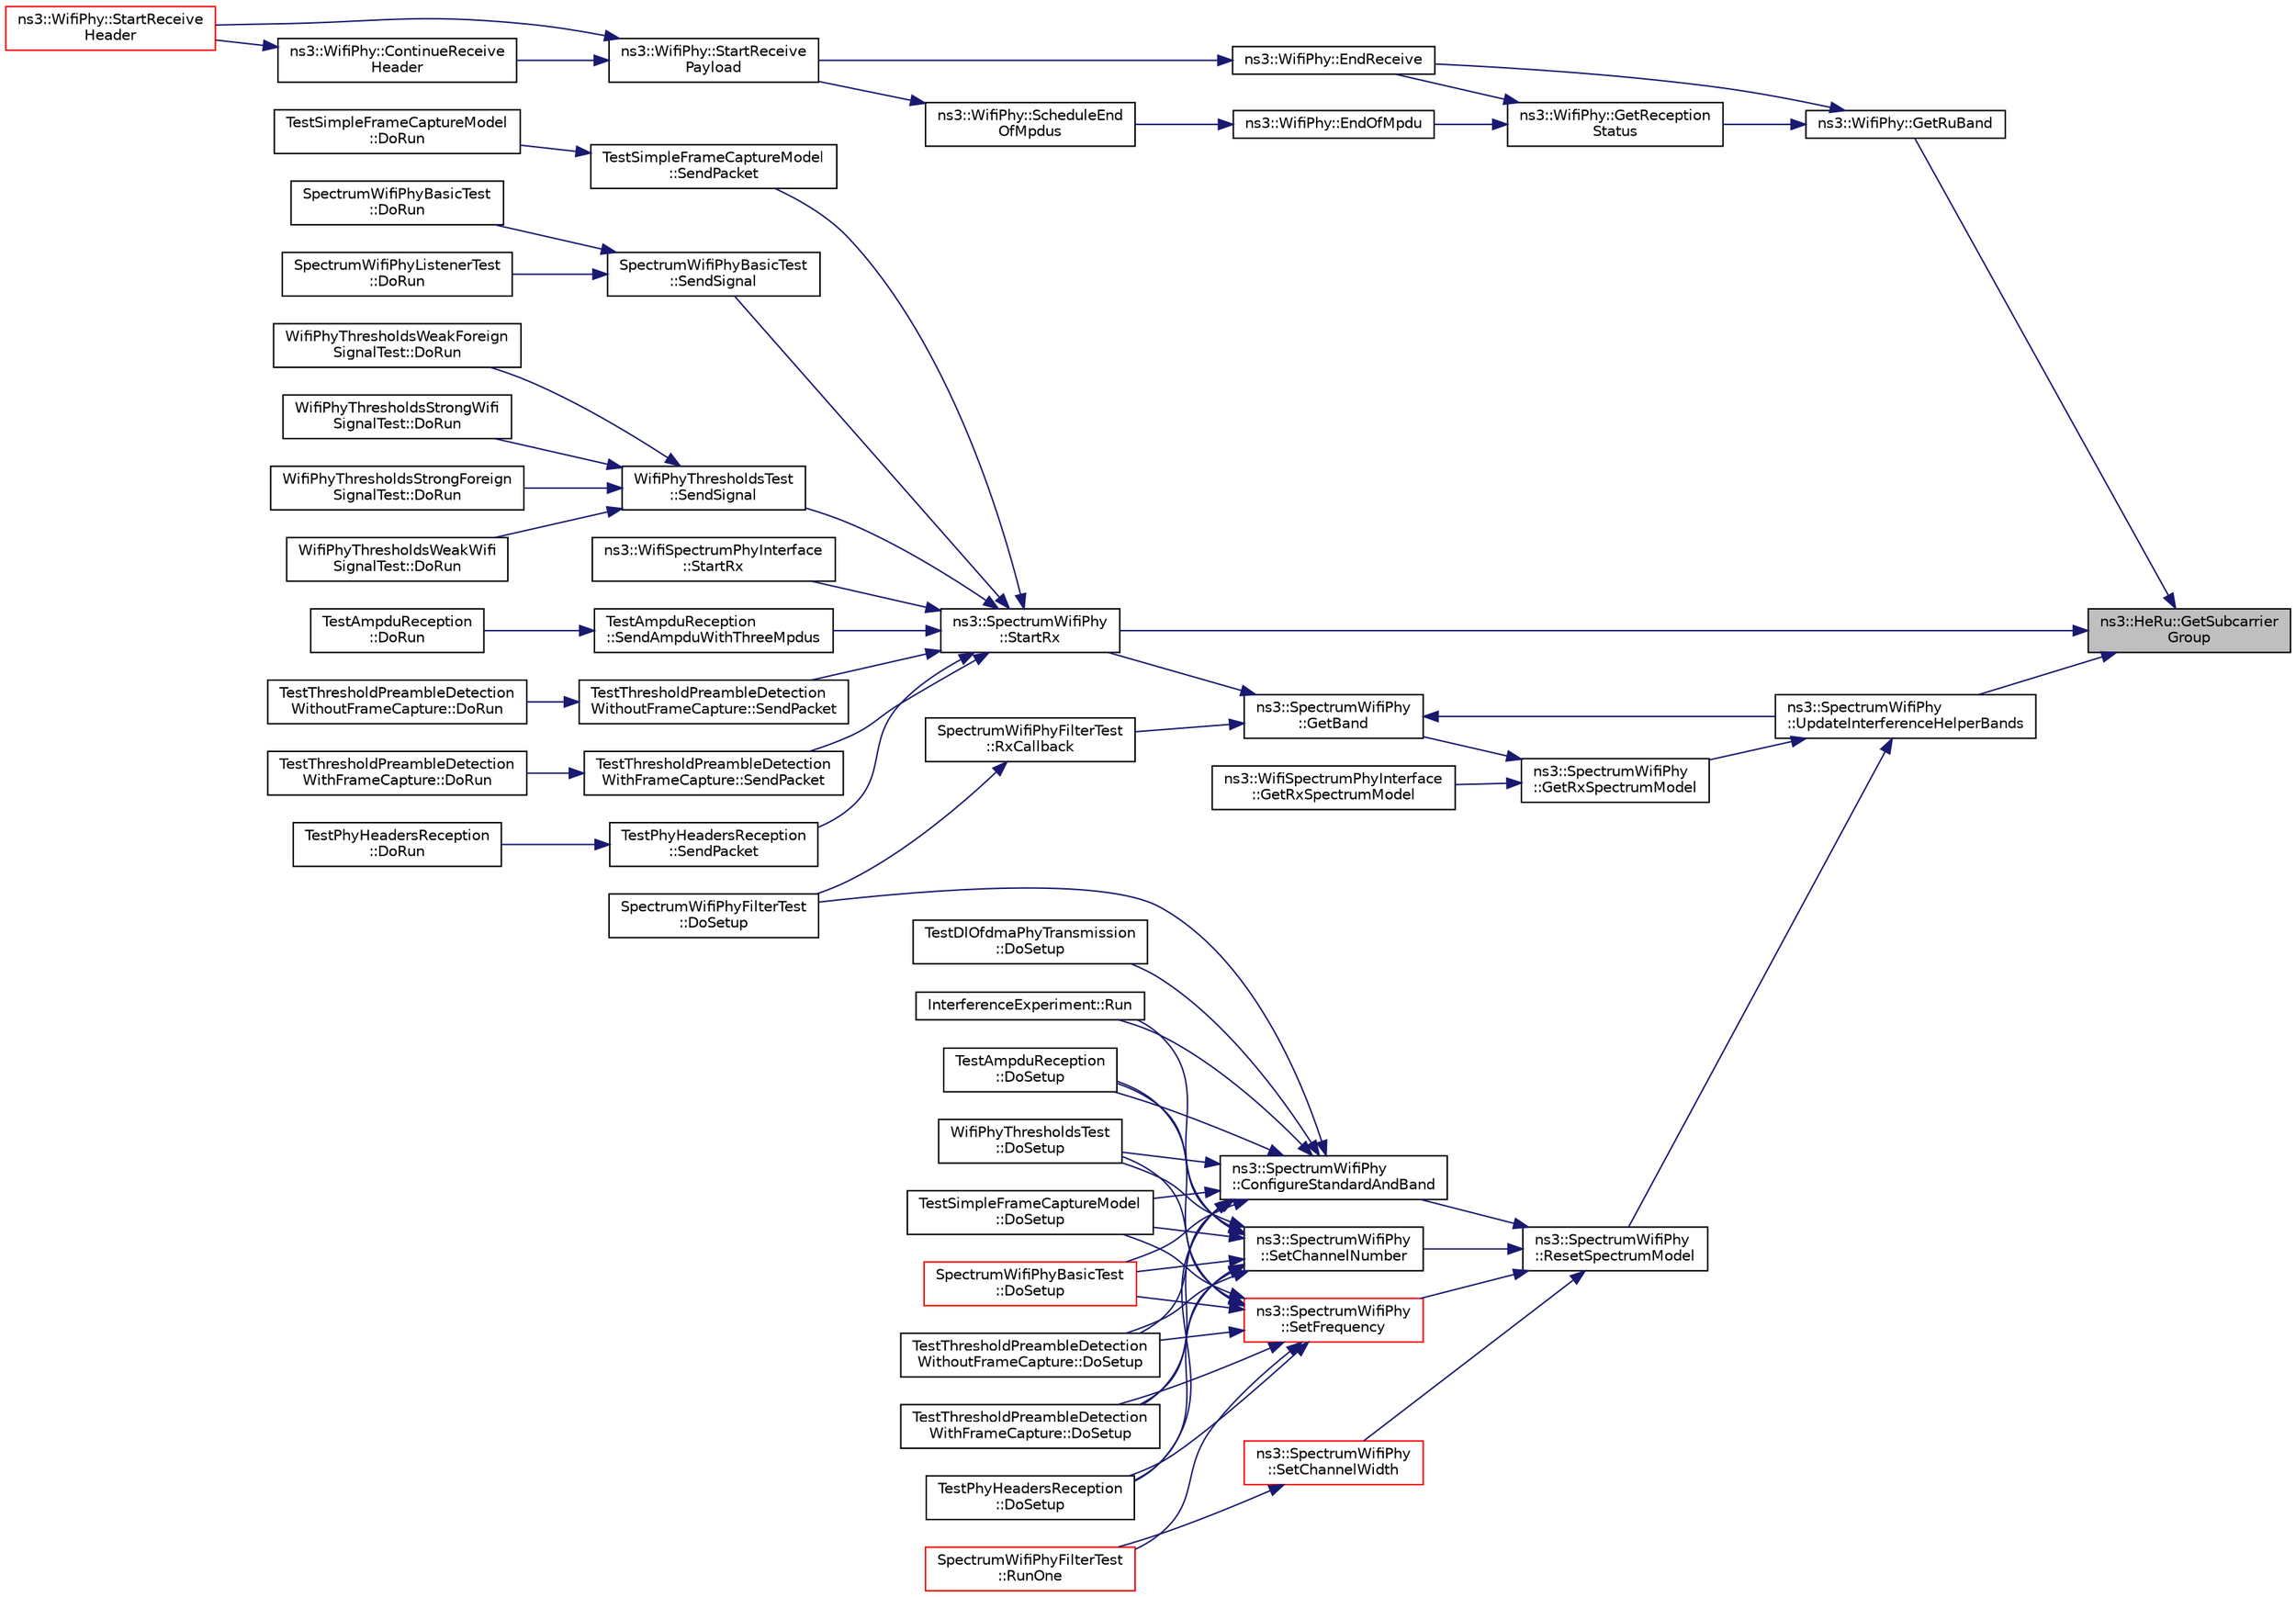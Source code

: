 digraph "ns3::HeRu::GetSubcarrierGroup"
{
 // LATEX_PDF_SIZE
  edge [fontname="Helvetica",fontsize="10",labelfontname="Helvetica",labelfontsize="10"];
  node [fontname="Helvetica",fontsize="10",shape=record];
  rankdir="RL";
  Node1 [label="ns3::HeRu::GetSubcarrier\lGroup",height=0.2,width=0.4,color="black", fillcolor="grey75", style="filled", fontcolor="black",tooltip="Get the subcarrier group of the RU having the given index among all the RUs of the given type (number..."];
  Node1 -> Node2 [dir="back",color="midnightblue",fontsize="10",style="solid",fontname="Helvetica"];
  Node2 [label="ns3::WifiPhy::GetRuBand",height=0.2,width=0.4,color="black", fillcolor="white", style="filled",URL="$classns3_1_1_wifi_phy.html#ad908daf845ac578a18a98e70803f88a3",tooltip="Get the RU band used to transmit a PSDU to a given STA in a HE MU PPDU."];
  Node2 -> Node3 [dir="back",color="midnightblue",fontsize="10",style="solid",fontname="Helvetica"];
  Node3 [label="ns3::WifiPhy::EndReceive",height=0.2,width=0.4,color="black", fillcolor="white", style="filled",URL="$classns3_1_1_wifi_phy.html#a0528e5f0ded822ff3df47b5146cb0484",tooltip="The last symbol of the PPDU has arrived."];
  Node3 -> Node4 [dir="back",color="midnightblue",fontsize="10",style="solid",fontname="Helvetica"];
  Node4 [label="ns3::WifiPhy::StartReceive\lPayload",height=0.2,width=0.4,color="black", fillcolor="white", style="filled",URL="$classns3_1_1_wifi_phy.html#a613c3092a7f6f1dc2d815a4d2de989fa",tooltip="Start receiving the PSDU (i.e."];
  Node4 -> Node5 [dir="back",color="midnightblue",fontsize="10",style="solid",fontname="Helvetica"];
  Node5 [label="ns3::WifiPhy::ContinueReceive\lHeader",height=0.2,width=0.4,color="black", fillcolor="white", style="filled",URL="$classns3_1_1_wifi_phy.html#ac5c2d333cf5e8c1f33604ef1584486fe",tooltip="Continue receiving the PHY header of a PPDU (i.e."];
  Node5 -> Node6 [dir="back",color="midnightblue",fontsize="10",style="solid",fontname="Helvetica"];
  Node6 [label="ns3::WifiPhy::StartReceive\lHeader",height=0.2,width=0.4,color="red", fillcolor="white", style="filled",URL="$classns3_1_1_wifi_phy.html#aa7bcb29f6ad8b8280792fc83a25f8eac",tooltip="Start receiving the PHY header of a PPDU (i.e."];
  Node4 -> Node6 [dir="back",color="midnightblue",fontsize="10",style="solid",fontname="Helvetica"];
  Node2 -> Node29 [dir="back",color="midnightblue",fontsize="10",style="solid",fontname="Helvetica"];
  Node29 [label="ns3::WifiPhy::GetReception\lStatus",height=0.2,width=0.4,color="black", fillcolor="white", style="filled",URL="$classns3_1_1_wifi_phy.html#a7d1be3dc94b565164d0c2221058d0641",tooltip="Get the reception status for the provided MPDU and notify."];
  Node29 -> Node30 [dir="back",color="midnightblue",fontsize="10",style="solid",fontname="Helvetica"];
  Node30 [label="ns3::WifiPhy::EndOfMpdu",height=0.2,width=0.4,color="black", fillcolor="white", style="filled",URL="$classns3_1_1_wifi_phy.html#a691d8a123bd6041f4c1533102a2122ef",tooltip="The last symbol of an MPDU in an A-MPDU has arrived."];
  Node30 -> Node31 [dir="back",color="midnightblue",fontsize="10",style="solid",fontname="Helvetica"];
  Node31 [label="ns3::WifiPhy::ScheduleEnd\lOfMpdus",height=0.2,width=0.4,color="black", fillcolor="white", style="filled",URL="$classns3_1_1_wifi_phy.html#a2f2d338a875de35148a213a6bea1337d",tooltip="Schedule end of MPDUs events."];
  Node31 -> Node4 [dir="back",color="midnightblue",fontsize="10",style="solid",fontname="Helvetica"];
  Node29 -> Node3 [dir="back",color="midnightblue",fontsize="10",style="solid",fontname="Helvetica"];
  Node1 -> Node9 [dir="back",color="midnightblue",fontsize="10",style="solid",fontname="Helvetica"];
  Node9 [label="ns3::SpectrumWifiPhy\l::StartRx",height=0.2,width=0.4,color="black", fillcolor="white", style="filled",URL="$classns3_1_1_spectrum_wifi_phy.html#aead1ebdbaf59361928cd6ffa7abc3161",tooltip="Input method for delivering a signal from the spectrum channel and low-level PHY interface to this Sp..."];
  Node9 -> Node10 [dir="back",color="midnightblue",fontsize="10",style="solid",fontname="Helvetica"];
  Node10 [label="TestAmpduReception\l::SendAmpduWithThreeMpdus",height=0.2,width=0.4,color="black", fillcolor="white", style="filled",URL="$class_test_ampdu_reception.html#a78da8669fb854461af9b5b26362d65f2",tooltip="Send A-MPDU with 3 MPDUs of different size (i-th MSDU will have 100 bytes more than (i-1)-th)."];
  Node10 -> Node11 [dir="back",color="midnightblue",fontsize="10",style="solid",fontname="Helvetica"];
  Node11 [label="TestAmpduReception\l::DoRun",height=0.2,width=0.4,color="black", fillcolor="white", style="filled",URL="$class_test_ampdu_reception.html#aeb4f6e9143c9d43d54a8ab413b667995",tooltip="Implementation to actually run this TestCase."];
  Node9 -> Node12 [dir="back",color="midnightblue",fontsize="10",style="solid",fontname="Helvetica"];
  Node12 [label="TestThresholdPreambleDetection\lWithoutFrameCapture::SendPacket",height=0.2,width=0.4,color="black", fillcolor="white", style="filled",URL="$class_test_threshold_preamble_detection_without_frame_capture.html#aaad8e18bfa83144a568b3f917815e154",tooltip="Send packet function."];
  Node12 -> Node13 [dir="back",color="midnightblue",fontsize="10",style="solid",fontname="Helvetica"];
  Node13 [label="TestThresholdPreambleDetection\lWithoutFrameCapture::DoRun",height=0.2,width=0.4,color="black", fillcolor="white", style="filled",URL="$class_test_threshold_preamble_detection_without_frame_capture.html#a5f449b4f3c59a0deab196e21f8b9e048",tooltip="Implementation to actually run this TestCase."];
  Node9 -> Node14 [dir="back",color="midnightblue",fontsize="10",style="solid",fontname="Helvetica"];
  Node14 [label="TestThresholdPreambleDetection\lWithFrameCapture::SendPacket",height=0.2,width=0.4,color="black", fillcolor="white", style="filled",URL="$class_test_threshold_preamble_detection_with_frame_capture.html#a3ee19053fa0ddcb5202c3350c010b79c",tooltip="Send packet function."];
  Node14 -> Node15 [dir="back",color="midnightblue",fontsize="10",style="solid",fontname="Helvetica"];
  Node15 [label="TestThresholdPreambleDetection\lWithFrameCapture::DoRun",height=0.2,width=0.4,color="black", fillcolor="white", style="filled",URL="$class_test_threshold_preamble_detection_with_frame_capture.html#a85e4669cc3f532b21e9d0b79190f63b6",tooltip="Implementation to actually run this TestCase."];
  Node9 -> Node16 [dir="back",color="midnightblue",fontsize="10",style="solid",fontname="Helvetica"];
  Node16 [label="TestPhyHeadersReception\l::SendPacket",height=0.2,width=0.4,color="black", fillcolor="white", style="filled",URL="$class_test_phy_headers_reception.html#a1298a9f1b235059ffafff8987a932625",tooltip="Send packet function."];
  Node16 -> Node17 [dir="back",color="midnightblue",fontsize="10",style="solid",fontname="Helvetica"];
  Node17 [label="TestPhyHeadersReception\l::DoRun",height=0.2,width=0.4,color="black", fillcolor="white", style="filled",URL="$class_test_phy_headers_reception.html#a85fbabbc3721c922867e878bd583cd90",tooltip="Implementation to actually run this TestCase."];
  Node9 -> Node18 [dir="back",color="midnightblue",fontsize="10",style="solid",fontname="Helvetica"];
  Node18 [label="TestSimpleFrameCaptureModel\l::SendPacket",height=0.2,width=0.4,color="black", fillcolor="white", style="filled",URL="$class_test_simple_frame_capture_model.html#a348682089c1a86a816801e848b9ed347",tooltip="Send packet function."];
  Node18 -> Node19 [dir="back",color="midnightblue",fontsize="10",style="solid",fontname="Helvetica"];
  Node19 [label="TestSimpleFrameCaptureModel\l::DoRun",height=0.2,width=0.4,color="black", fillcolor="white", style="filled",URL="$class_test_simple_frame_capture_model.html#a4ef1ad62ca9e24ceec8c53124fecedce",tooltip="Implementation to actually run this TestCase."];
  Node9 -> Node20 [dir="back",color="midnightblue",fontsize="10",style="solid",fontname="Helvetica"];
  Node20 [label="SpectrumWifiPhyBasicTest\l::SendSignal",height=0.2,width=0.4,color="black", fillcolor="white", style="filled",URL="$class_spectrum_wifi_phy_basic_test.html#a99a44e9e6abcf378592b2a2df06ba394",tooltip="Send signal function."];
  Node20 -> Node21 [dir="back",color="midnightblue",fontsize="10",style="solid",fontname="Helvetica"];
  Node21 [label="SpectrumWifiPhyBasicTest\l::DoRun",height=0.2,width=0.4,color="black", fillcolor="white", style="filled",URL="$class_spectrum_wifi_phy_basic_test.html#a99138864abfa358103ae2f202ce925e7",tooltip="Implementation to actually run this TestCase."];
  Node20 -> Node22 [dir="back",color="midnightblue",fontsize="10",style="solid",fontname="Helvetica"];
  Node22 [label="SpectrumWifiPhyListenerTest\l::DoRun",height=0.2,width=0.4,color="black", fillcolor="white", style="filled",URL="$class_spectrum_wifi_phy_listener_test.html#a357f2be95efbb227365e540b9031748b",tooltip="Implementation to actually run this TestCase."];
  Node9 -> Node23 [dir="back",color="midnightblue",fontsize="10",style="solid",fontname="Helvetica"];
  Node23 [label="WifiPhyThresholdsTest\l::SendSignal",height=0.2,width=0.4,color="black", fillcolor="white", style="filled",URL="$class_wifi_phy_thresholds_test.html#ad003bb55e9dd86b2e9d04c8dc660256d",tooltip="Send signal function."];
  Node23 -> Node24 [dir="back",color="midnightblue",fontsize="10",style="solid",fontname="Helvetica"];
  Node24 [label="WifiPhyThresholdsWeakWifi\lSignalTest::DoRun",height=0.2,width=0.4,color="black", fillcolor="white", style="filled",URL="$class_wifi_phy_thresholds_weak_wifi_signal_test.html#aa91cd1cb14ddf211bd151be62e7a72b4",tooltip="Implementation to actually run this TestCase."];
  Node23 -> Node25 [dir="back",color="midnightblue",fontsize="10",style="solid",fontname="Helvetica"];
  Node25 [label="WifiPhyThresholdsWeakForeign\lSignalTest::DoRun",height=0.2,width=0.4,color="black", fillcolor="white", style="filled",URL="$class_wifi_phy_thresholds_weak_foreign_signal_test.html#aad1875ee85a04d40060777e01b63a724",tooltip="Implementation to actually run this TestCase."];
  Node23 -> Node26 [dir="back",color="midnightblue",fontsize="10",style="solid",fontname="Helvetica"];
  Node26 [label="WifiPhyThresholdsStrongWifi\lSignalTest::DoRun",height=0.2,width=0.4,color="black", fillcolor="white", style="filled",URL="$class_wifi_phy_thresholds_strong_wifi_signal_test.html#aa5aaeb6bbcebe65d8c3558bfbdb20c31",tooltip="Implementation to actually run this TestCase."];
  Node23 -> Node27 [dir="back",color="midnightblue",fontsize="10",style="solid",fontname="Helvetica"];
  Node27 [label="WifiPhyThresholdsStrongForeign\lSignalTest::DoRun",height=0.2,width=0.4,color="black", fillcolor="white", style="filled",URL="$class_wifi_phy_thresholds_strong_foreign_signal_test.html#a38f75ac215fb95f0e367cb54373bedcd",tooltip="Implementation to actually run this TestCase."];
  Node9 -> Node28 [dir="back",color="midnightblue",fontsize="10",style="solid",fontname="Helvetica"];
  Node28 [label="ns3::WifiSpectrumPhyInterface\l::StartRx",height=0.2,width=0.4,color="black", fillcolor="white", style="filled",URL="$classns3_1_1_wifi_spectrum_phy_interface.html#a30e2efbacd400ef27f4a0bfb501bf940",tooltip="Notify the SpectrumPhy instance of an incoming signal."];
  Node1 -> Node32 [dir="back",color="midnightblue",fontsize="10",style="solid",fontname="Helvetica"];
  Node32 [label="ns3::SpectrumWifiPhy\l::UpdateInterferenceHelperBands",height=0.2,width=0.4,color="black", fillcolor="white", style="filled",URL="$classns3_1_1_spectrum_wifi_phy.html#af04904aae4abd98436b0fcc6c3b431c7",tooltip="This function is called to update the bands handled by the InterferenceHelper."];
  Node32 -> Node33 [dir="back",color="midnightblue",fontsize="10",style="solid",fontname="Helvetica"];
  Node33 [label="ns3::SpectrumWifiPhy\l::GetRxSpectrumModel",height=0.2,width=0.4,color="black", fillcolor="white", style="filled",URL="$classns3_1_1_spectrum_wifi_phy.html#acf0b11dce74dc51c4b62c36517d07a9f",tooltip=" "];
  Node33 -> Node34 [dir="back",color="midnightblue",fontsize="10",style="solid",fontname="Helvetica"];
  Node34 [label="ns3::SpectrumWifiPhy\l::GetBand",height=0.2,width=0.4,color="black", fillcolor="white", style="filled",URL="$classns3_1_1_spectrum_wifi_phy.html#a5d5b3b3a00a0e571cd51b62dab5790db",tooltip="Get the start band index and the stop band index for a given band."];
  Node34 -> Node35 [dir="back",color="midnightblue",fontsize="10",style="solid",fontname="Helvetica"];
  Node35 [label="SpectrumWifiPhyFilterTest\l::RxCallback",height=0.2,width=0.4,color="black", fillcolor="white", style="filled",URL="$class_spectrum_wifi_phy_filter_test.html#a1e9c87327ca8b20027677e0a024fc36a",tooltip="Callback triggered when a packet is received by the PHYs."];
  Node35 -> Node36 [dir="back",color="midnightblue",fontsize="10",style="solid",fontname="Helvetica"];
  Node36 [label="SpectrumWifiPhyFilterTest\l::DoSetup",height=0.2,width=0.4,color="black", fillcolor="white", style="filled",URL="$class_spectrum_wifi_phy_filter_test.html#a4110bf1d99665605fbb298a7bceaae22",tooltip="Implementation to do any local setup required for this TestCase."];
  Node34 -> Node9 [dir="back",color="midnightblue",fontsize="10",style="solid",fontname="Helvetica"];
  Node34 -> Node32 [dir="back",color="midnightblue",fontsize="10",style="solid",fontname="Helvetica"];
  Node33 -> Node37 [dir="back",color="midnightblue",fontsize="10",style="solid",fontname="Helvetica"];
  Node37 [label="ns3::WifiSpectrumPhyInterface\l::GetRxSpectrumModel",height=0.2,width=0.4,color="black", fillcolor="white", style="filled",URL="$classns3_1_1_wifi_spectrum_phy_interface.html#abc6e08a944f027ec0ee380233d5d7bee",tooltip=" "];
  Node32 -> Node38 [dir="back",color="midnightblue",fontsize="10",style="solid",fontname="Helvetica"];
  Node38 [label="ns3::SpectrumWifiPhy\l::ResetSpectrumModel",height=0.2,width=0.4,color="black", fillcolor="white", style="filled",URL="$classns3_1_1_spectrum_wifi_phy.html#ad2effd0eafb2daf821f088026056ee2a",tooltip="Perform run-time spectrum model change."];
  Node38 -> Node39 [dir="back",color="midnightblue",fontsize="10",style="solid",fontname="Helvetica"];
  Node39 [label="ns3::SpectrumWifiPhy\l::ConfigureStandardAndBand",height=0.2,width=0.4,color="black", fillcolor="white", style="filled",URL="$classns3_1_1_spectrum_wifi_phy.html#a9563c5cffe624d36db271e7b109dbf9f",tooltip="Configure the PHY-level parameters for different Wi-Fi standard."];
  Node39 -> Node40 [dir="back",color="midnightblue",fontsize="10",style="solid",fontname="Helvetica"];
  Node40 [label="SpectrumWifiPhyBasicTest\l::DoSetup",height=0.2,width=0.4,color="red", fillcolor="white", style="filled",URL="$class_spectrum_wifi_phy_basic_test.html#a34f2cbd2cf4e0fb06ef96efe8afc8bdd",tooltip="Implementation to do any local setup required for this TestCase."];
  Node39 -> Node36 [dir="back",color="midnightblue",fontsize="10",style="solid",fontname="Helvetica"];
  Node39 -> Node42 [dir="back",color="midnightblue",fontsize="10",style="solid",fontname="Helvetica"];
  Node42 [label="TestDlOfdmaPhyTransmission\l::DoSetup",height=0.2,width=0.4,color="black", fillcolor="white", style="filled",URL="$class_test_dl_ofdma_phy_transmission.html#a49d57216ff08635abb5981b5a0e0fdd3",tooltip="Implementation to do any local setup required for this TestCase."];
  Node39 -> Node43 [dir="back",color="midnightblue",fontsize="10",style="solid",fontname="Helvetica"];
  Node43 [label="TestThresholdPreambleDetection\lWithoutFrameCapture::DoSetup",height=0.2,width=0.4,color="black", fillcolor="white", style="filled",URL="$class_test_threshold_preamble_detection_without_frame_capture.html#ab5b96aabf2489e8d454465ec70196756",tooltip="Implementation to do any local setup required for this TestCase."];
  Node39 -> Node44 [dir="back",color="midnightblue",fontsize="10",style="solid",fontname="Helvetica"];
  Node44 [label="TestThresholdPreambleDetection\lWithFrameCapture::DoSetup",height=0.2,width=0.4,color="black", fillcolor="white", style="filled",URL="$class_test_threshold_preamble_detection_with_frame_capture.html#ae40798c353aa9c50e8af7ccb2ca68b0f",tooltip="Implementation to do any local setup required for this TestCase."];
  Node39 -> Node45 [dir="back",color="midnightblue",fontsize="10",style="solid",fontname="Helvetica"];
  Node45 [label="TestSimpleFrameCaptureModel\l::DoSetup",height=0.2,width=0.4,color="black", fillcolor="white", style="filled",URL="$class_test_simple_frame_capture_model.html#ad82acd95766f6f708eff1aa182f0ea63",tooltip="Implementation to do any local setup required for this TestCase."];
  Node39 -> Node46 [dir="back",color="midnightblue",fontsize="10",style="solid",fontname="Helvetica"];
  Node46 [label="TestPhyHeadersReception\l::DoSetup",height=0.2,width=0.4,color="black", fillcolor="white", style="filled",URL="$class_test_phy_headers_reception.html#ab701892ef2a24f3b5f2668b35cd85775",tooltip="Implementation to do any local setup required for this TestCase."];
  Node39 -> Node47 [dir="back",color="midnightblue",fontsize="10",style="solid",fontname="Helvetica"];
  Node47 [label="TestAmpduReception\l::DoSetup",height=0.2,width=0.4,color="black", fillcolor="white", style="filled",URL="$class_test_ampdu_reception.html#ab1e84ef6dac8fed52f0f2c93fa21f377",tooltip="Implementation to do any local setup required for this TestCase."];
  Node39 -> Node48 [dir="back",color="midnightblue",fontsize="10",style="solid",fontname="Helvetica"];
  Node48 [label="WifiPhyThresholdsTest\l::DoSetup",height=0.2,width=0.4,color="black", fillcolor="white", style="filled",URL="$class_wifi_phy_thresholds_test.html#a9ba605051e273b93ba4bdaa023e65687",tooltip="Implementation to do any local setup required for this TestCase."];
  Node39 -> Node49 [dir="back",color="midnightblue",fontsize="10",style="solid",fontname="Helvetica"];
  Node49 [label="InterferenceExperiment::Run",height=0.2,width=0.4,color="black", fillcolor="white", style="filled",URL="$class_interference_experiment.html#ae31524d224c311c36d8b1dd5fcc9f269",tooltip="Run function."];
  Node38 -> Node50 [dir="back",color="midnightblue",fontsize="10",style="solid",fontname="Helvetica"];
  Node50 [label="ns3::SpectrumWifiPhy\l::SetChannelNumber",height=0.2,width=0.4,color="black", fillcolor="white", style="filled",URL="$classns3_1_1_spectrum_wifi_phy.html#aa9d290df1d1e2fed46e4f2d370d3b72c",tooltip="Set channel number."];
  Node50 -> Node40 [dir="back",color="midnightblue",fontsize="10",style="solid",fontname="Helvetica"];
  Node50 -> Node43 [dir="back",color="midnightblue",fontsize="10",style="solid",fontname="Helvetica"];
  Node50 -> Node44 [dir="back",color="midnightblue",fontsize="10",style="solid",fontname="Helvetica"];
  Node50 -> Node45 [dir="back",color="midnightblue",fontsize="10",style="solid",fontname="Helvetica"];
  Node50 -> Node46 [dir="back",color="midnightblue",fontsize="10",style="solid",fontname="Helvetica"];
  Node50 -> Node47 [dir="back",color="midnightblue",fontsize="10",style="solid",fontname="Helvetica"];
  Node50 -> Node48 [dir="back",color="midnightblue",fontsize="10",style="solid",fontname="Helvetica"];
  Node50 -> Node49 [dir="back",color="midnightblue",fontsize="10",style="solid",fontname="Helvetica"];
  Node38 -> Node51 [dir="back",color="midnightblue",fontsize="10",style="solid",fontname="Helvetica"];
  Node51 [label="ns3::SpectrumWifiPhy\l::SetChannelWidth",height=0.2,width=0.4,color="red", fillcolor="white", style="filled",URL="$classns3_1_1_spectrum_wifi_phy.html#aa1c4d88bab380bb8a3a98e90b6f097a3",tooltip=" "];
  Node51 -> Node52 [dir="back",color="midnightblue",fontsize="10",style="solid",fontname="Helvetica"];
  Node52 [label="SpectrumWifiPhyFilterTest\l::RunOne",height=0.2,width=0.4,color="red", fillcolor="white", style="filled",URL="$class_spectrum_wifi_phy_filter_test.html#a633f026ed57af03fd9949554c5358b4f",tooltip="Run one function."];
  Node38 -> Node56 [dir="back",color="midnightblue",fontsize="10",style="solid",fontname="Helvetica"];
  Node56 [label="ns3::SpectrumWifiPhy\l::SetFrequency",height=0.2,width=0.4,color="red", fillcolor="white", style="filled",URL="$classns3_1_1_spectrum_wifi_phy.html#a895ab43dc99cf6dd0a52686691cf5cb3",tooltip=" "];
  Node56 -> Node40 [dir="back",color="midnightblue",fontsize="10",style="solid",fontname="Helvetica"];
  Node56 -> Node43 [dir="back",color="midnightblue",fontsize="10",style="solid",fontname="Helvetica"];
  Node56 -> Node44 [dir="back",color="midnightblue",fontsize="10",style="solid",fontname="Helvetica"];
  Node56 -> Node45 [dir="back",color="midnightblue",fontsize="10",style="solid",fontname="Helvetica"];
  Node56 -> Node46 [dir="back",color="midnightblue",fontsize="10",style="solid",fontname="Helvetica"];
  Node56 -> Node47 [dir="back",color="midnightblue",fontsize="10",style="solid",fontname="Helvetica"];
  Node56 -> Node48 [dir="back",color="midnightblue",fontsize="10",style="solid",fontname="Helvetica"];
  Node56 -> Node52 [dir="back",color="midnightblue",fontsize="10",style="solid",fontname="Helvetica"];
}
